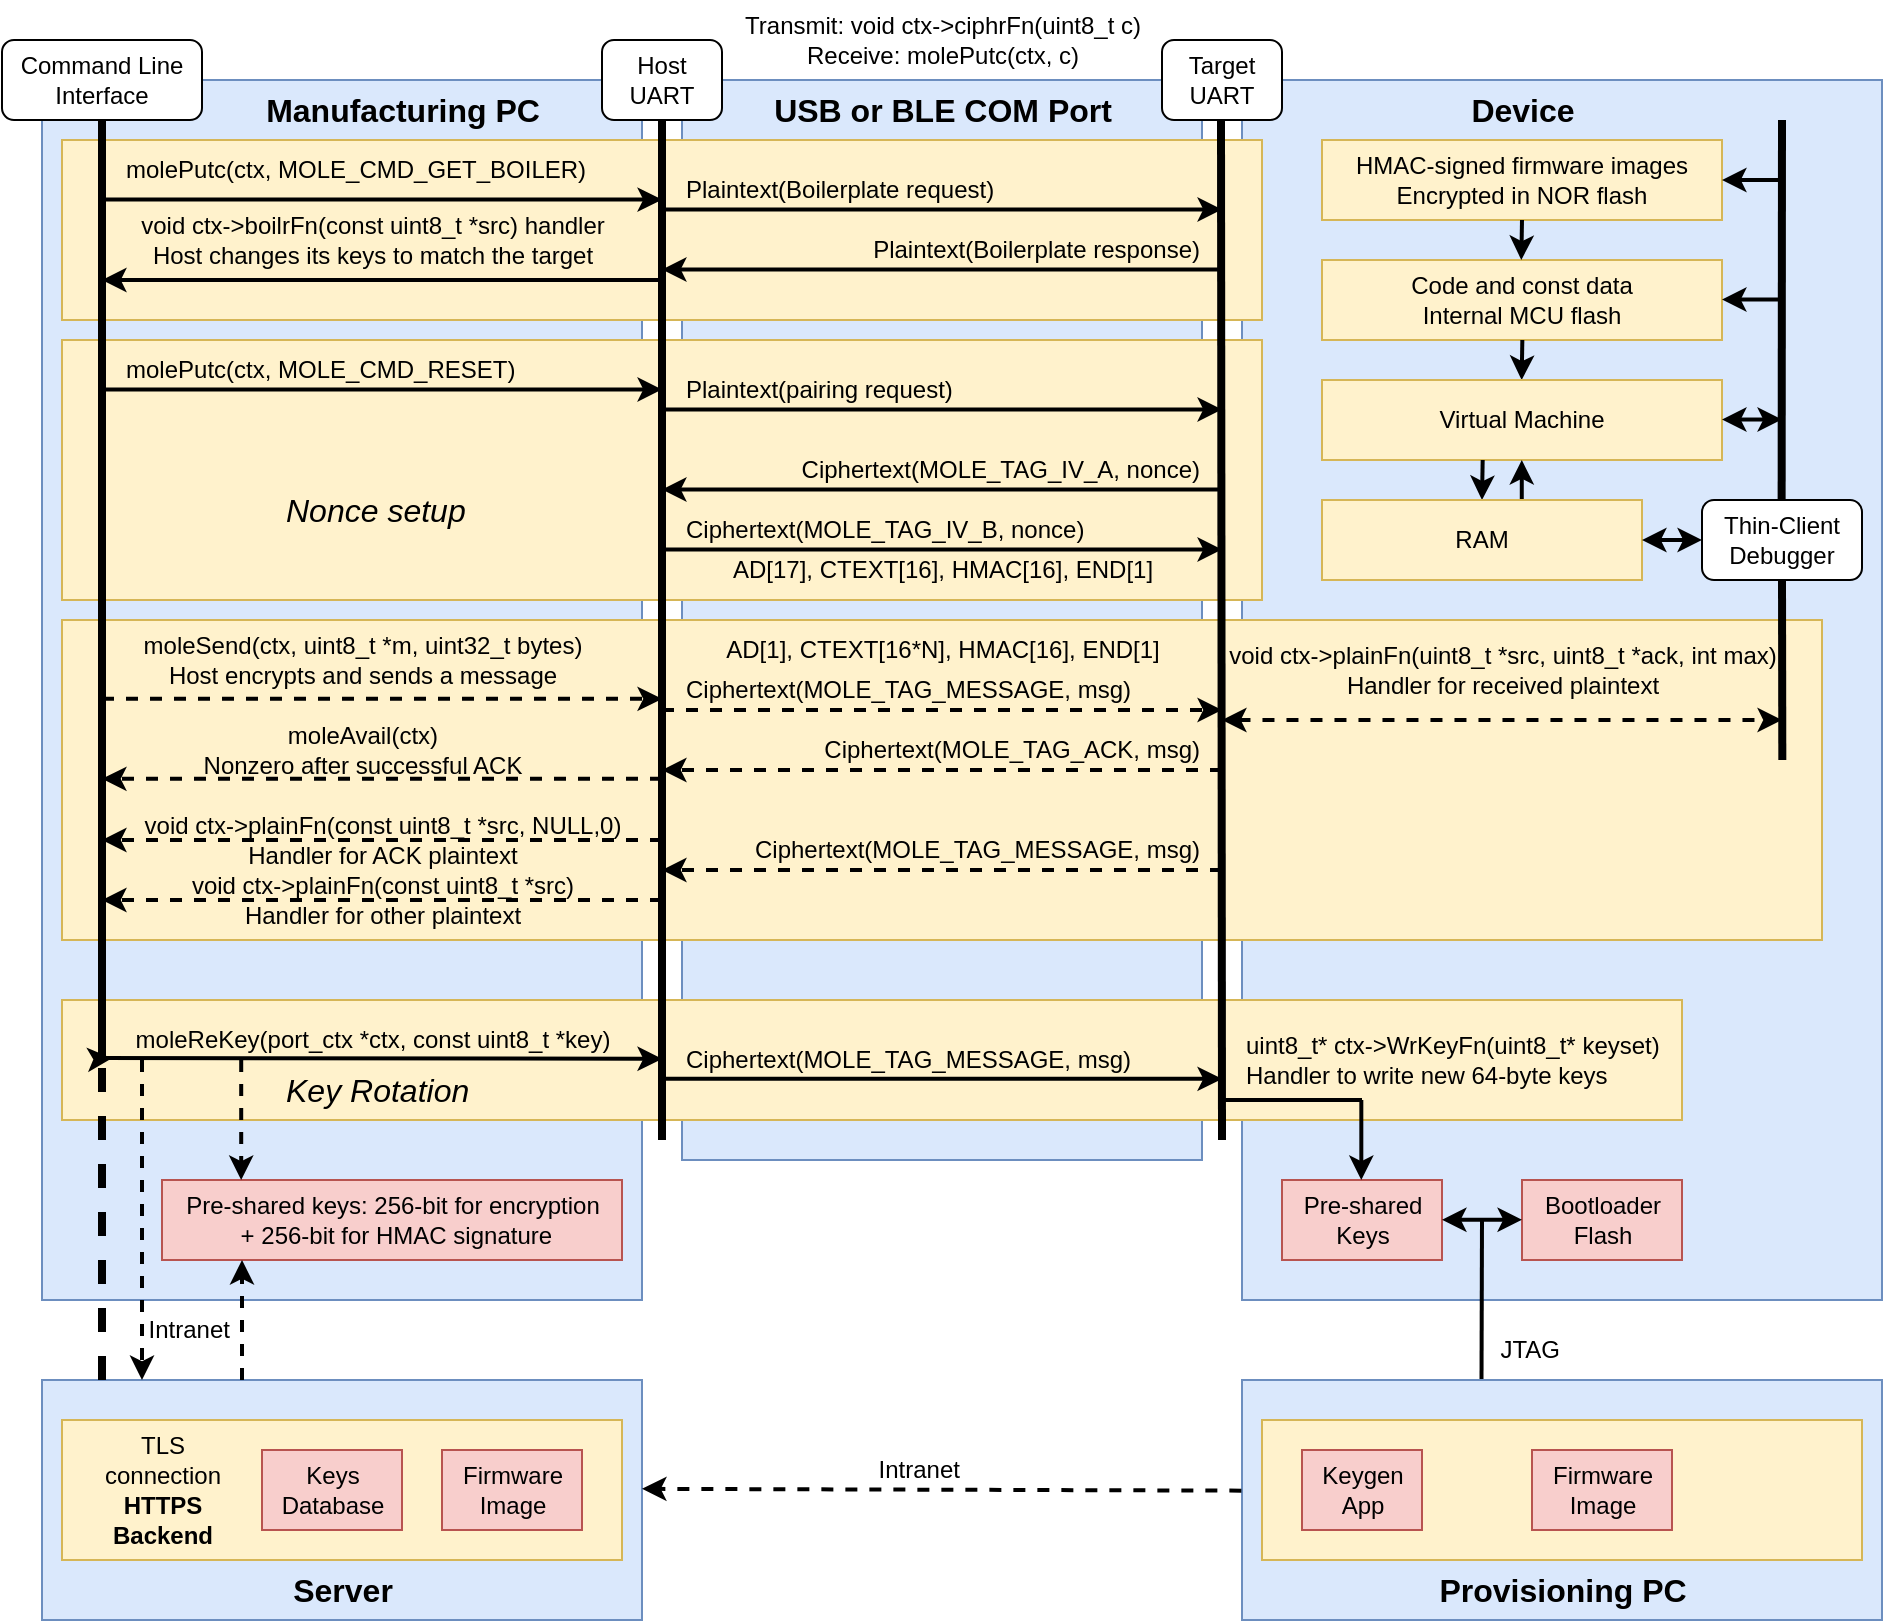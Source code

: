 <mxfile version="26.0.16">
  <diagram id="AHviMJLxq5r347sxfxqC" name="Page-1">
    <mxGraphModel dx="1108" dy="998" grid="1" gridSize="10" guides="1" tooltips="1" connect="1" arrows="1" fold="1" page="1" pageScale="1" pageWidth="1100" pageHeight="850" math="0" shadow="0">
      <root>
        <mxCell id="0" />
        <mxCell id="1" parent="0" />
        <mxCell id="90" value="" style="rounded=0;whiteSpace=wrap;html=1;fillColor=#dae8fc;strokeColor=#6c8ebf;" parent="1" vertex="1">
          <mxGeometry x="40" y="690" width="300" height="120" as="geometry" />
        </mxCell>
        <mxCell id="45" value="" style="rounded=0;whiteSpace=wrap;html=1;fillColor=#dae8fc;strokeColor=#6c8ebf;" parent="1" vertex="1">
          <mxGeometry x="360" y="40" width="260" height="540" as="geometry" />
        </mxCell>
        <mxCell id="44" value="" style="rounded=0;whiteSpace=wrap;html=1;fillColor=#dae8fc;strokeColor=#6c8ebf;" parent="1" vertex="1">
          <mxGeometry x="640" y="40" width="320" height="610" as="geometry" />
        </mxCell>
        <mxCell id="43" value="" style="rounded=0;whiteSpace=wrap;html=1;fillColor=#dae8fc;strokeColor=#6c8ebf;" parent="1" vertex="1">
          <mxGeometry x="40" y="40" width="300" height="610" as="geometry" />
        </mxCell>
        <mxCell id="37" value="" style="rounded=0;whiteSpace=wrap;html=1;fillColor=#fff2cc;strokeColor=#d6b656;" parent="1" vertex="1">
          <mxGeometry x="50" y="500" width="810" height="60" as="geometry" />
        </mxCell>
        <mxCell id="33" value="" style="rounded=0;whiteSpace=wrap;html=1;fillColor=#fff2cc;strokeColor=#d6b656;" parent="1" vertex="1">
          <mxGeometry x="50" y="70" width="600" height="90" as="geometry" />
        </mxCell>
        <mxCell id="32" value="" style="rounded=0;whiteSpace=wrap;html=1;fillColor=#fff2cc;strokeColor=#d6b656;" parent="1" vertex="1">
          <mxGeometry x="50" y="170" width="600" height="130" as="geometry" />
        </mxCell>
        <mxCell id="31" value="" style="rounded=0;whiteSpace=wrap;html=1;fillColor=#fff2cc;strokeColor=#d6b656;" parent="1" vertex="1">
          <mxGeometry x="50" y="310" width="880" height="160" as="geometry" />
        </mxCell>
        <mxCell id="2" value="Host&lt;div&gt;UART&lt;/div&gt;" style="rounded=1;whiteSpace=wrap;html=1;" parent="1" vertex="1">
          <mxGeometry x="320" y="20" width="60" height="40" as="geometry" />
        </mxCell>
        <mxCell id="3" value="Target&lt;div&gt;UART&lt;/div&gt;" style="rounded=1;whiteSpace=wrap;html=1;" parent="1" vertex="1">
          <mxGeometry x="600" y="20" width="60" height="40" as="geometry" />
        </mxCell>
        <mxCell id="4" value="" style="endArrow=none;html=1;entryX=0.5;entryY=1;entryDx=0;entryDy=0;strokeWidth=4;" parent="1" target="2" edge="1">
          <mxGeometry width="50" height="50" relative="1" as="geometry">
            <mxPoint x="350" y="570" as="sourcePoint" />
            <mxPoint x="400" y="330" as="targetPoint" />
          </mxGeometry>
        </mxCell>
        <mxCell id="6" value="" style="endArrow=none;html=1;entryX=0.5;entryY=1;entryDx=0;entryDy=0;strokeWidth=4;" parent="1" edge="1">
          <mxGeometry width="50" height="50" relative="1" as="geometry">
            <mxPoint x="630" y="570" as="sourcePoint" />
            <mxPoint x="629.5" y="60" as="targetPoint" />
          </mxGeometry>
        </mxCell>
        <object label="" id="7">
          <mxCell style="endArrow=classic;html=1;strokeWidth=2;endFill=1;" parent="1" edge="1">
            <mxGeometry width="50" height="50" relative="1" as="geometry">
              <mxPoint x="350" y="104.71" as="sourcePoint" />
              <mxPoint x="630" y="104.71" as="targetPoint" />
            </mxGeometry>
          </mxCell>
        </object>
        <mxCell id="8" value="molePutc(ctx, MOLE_CMD_GET_BOILER)" style="text;html=1;align=left;verticalAlign=middle;resizable=0;points=[];autosize=1;strokeColor=none;fillColor=none;" parent="1" vertex="1">
          <mxGeometry x="80" y="70" width="250" height="30" as="geometry" />
        </mxCell>
        <mxCell id="9" value="Plaintext(Boilerplate request)" style="text;html=1;align=left;verticalAlign=middle;resizable=0;points=[];autosize=1;strokeColor=none;fillColor=none;" parent="1" vertex="1">
          <mxGeometry x="360" y="80" width="180" height="30" as="geometry" />
        </mxCell>
        <object label="" id="10">
          <mxCell style="endArrow=classic;html=1;strokeWidth=2;endFill=1;" parent="1" edge="1">
            <mxGeometry width="50" height="50" relative="1" as="geometry">
              <mxPoint x="630" y="134.71" as="sourcePoint" />
              <mxPoint x="350" y="134.71" as="targetPoint" />
            </mxGeometry>
          </mxCell>
        </object>
        <mxCell id="11" value="Plaintext(Boilerplate response)" style="text;html=1;align=right;verticalAlign=middle;resizable=0;points=[];autosize=1;strokeColor=none;fillColor=none;" parent="1" vertex="1">
          <mxGeometry x="430" y="110" width="190" height="30" as="geometry" />
        </mxCell>
        <mxCell id="12" value="void ctx-&amp;gt;boilrFn(const uint8_t *src) handler&lt;div&gt;Host changes its keys to match the target&lt;/div&gt;" style="text;html=1;align=center;verticalAlign=middle;resizable=0;points=[];autosize=1;strokeColor=none;fillColor=none;" parent="1" vertex="1">
          <mxGeometry x="75" y="100" width="260" height="40" as="geometry" />
        </mxCell>
        <object label="" id="13">
          <mxCell style="endArrow=classic;html=1;strokeWidth=2;endFill=1;" parent="1" edge="1">
            <mxGeometry width="50" height="50" relative="1" as="geometry">
              <mxPoint x="350" y="204.71" as="sourcePoint" />
              <mxPoint x="630" y="204.71" as="targetPoint" />
            </mxGeometry>
          </mxCell>
        </object>
        <mxCell id="14" value="molePutc(ctx, MOLE_CMD_RESET)" style="text;html=1;align=left;verticalAlign=middle;resizable=0;points=[];autosize=1;strokeColor=none;fillColor=none;" parent="1" vertex="1">
          <mxGeometry x="80" y="170" width="220" height="30" as="geometry" />
        </mxCell>
        <mxCell id="15" value="Plaintext(pairing request)" style="text;html=1;align=left;verticalAlign=middle;resizable=0;points=[];autosize=1;strokeColor=none;fillColor=none;" parent="1" vertex="1">
          <mxGeometry x="360" y="180" width="160" height="30" as="geometry" />
        </mxCell>
        <object label="" id="16">
          <mxCell style="endArrow=classic;html=1;strokeWidth=2;endFill=1;" parent="1" edge="1">
            <mxGeometry width="50" height="50" relative="1" as="geometry">
              <mxPoint x="630" y="244.71" as="sourcePoint" />
              <mxPoint x="350" y="244.71" as="targetPoint" />
            </mxGeometry>
          </mxCell>
        </object>
        <mxCell id="17" value="Ciphertext(MOLE_TAG_IV_A, nonce)" style="text;html=1;align=right;verticalAlign=middle;resizable=0;points=[];autosize=1;strokeColor=none;fillColor=none;" parent="1" vertex="1">
          <mxGeometry x="400" y="220" width="220" height="30" as="geometry" />
        </mxCell>
        <object label="" id="18">
          <mxCell style="endArrow=classic;html=1;strokeWidth=2;endFill=1;" parent="1" edge="1">
            <mxGeometry width="50" height="50" relative="1" as="geometry">
              <mxPoint x="350" y="274.71" as="sourcePoint" />
              <mxPoint x="630" y="274.71" as="targetPoint" />
            </mxGeometry>
          </mxCell>
        </object>
        <mxCell id="19" value="Ciphertext(MOLE_TAG_IV_B, nonce)" style="text;html=1;align=left;verticalAlign=middle;resizable=0;points=[];autosize=1;strokeColor=none;fillColor=none;" parent="1" vertex="1">
          <mxGeometry x="360" y="250" width="220" height="30" as="geometry" />
        </mxCell>
        <object label="" id="20">
          <mxCell style="endArrow=classic;html=1;strokeWidth=2;endFill=1;dashed=1;" parent="1" edge="1">
            <mxGeometry width="50" height="50" relative="1" as="geometry">
              <mxPoint x="350" y="355" as="sourcePoint" />
              <mxPoint x="630" y="355" as="targetPoint" />
            </mxGeometry>
          </mxCell>
        </object>
        <mxCell id="21" value="moleSend(ctx, uint8_t *m, uint32_t bytes)&lt;div&gt;Host encrypts and sends a message&lt;/div&gt;" style="text;html=1;align=center;verticalAlign=middle;resizable=0;points=[];autosize=1;strokeColor=none;fillColor=none;" parent="1" vertex="1">
          <mxGeometry x="80" y="310" width="240" height="40" as="geometry" />
        </mxCell>
        <mxCell id="22" value="Ciphertext(MOLE_TAG_MESSAGE, msg)" style="text;html=1;align=left;verticalAlign=middle;resizable=0;points=[];autosize=1;strokeColor=none;fillColor=none;" parent="1" vertex="1">
          <mxGeometry x="360" y="330" width="250" height="30" as="geometry" />
        </mxCell>
        <mxCell id="23" value="Ciphertext(MOLE_TAG_ACK, msg)" style="text;html=1;align=right;verticalAlign=middle;resizable=0;points=[];autosize=1;strokeColor=none;fillColor=none;" parent="1" vertex="1">
          <mxGeometry x="410" y="360" width="210" height="30" as="geometry" />
        </mxCell>
        <object label="" id="24">
          <mxCell style="endArrow=classic;html=1;strokeWidth=2;endFill=1;dashed=1;" parent="1" edge="1">
            <mxGeometry width="50" height="50" relative="1" as="geometry">
              <mxPoint x="630" y="385" as="sourcePoint" />
              <mxPoint x="350" y="385" as="targetPoint" />
            </mxGeometry>
          </mxCell>
        </object>
        <mxCell id="25" value="void ctx-&amp;gt;plainFn(uint8_t *src, uint8_t *ack, int max)&lt;div&gt;Handler for received plaintext&lt;/div&gt;" style="text;html=1;align=center;verticalAlign=middle;resizable=0;points=[];autosize=1;strokeColor=none;fillColor=none;" parent="1" vertex="1">
          <mxGeometry x="620" y="315" width="300" height="40" as="geometry" />
        </mxCell>
        <mxCell id="26" value="moleAvail(ctx)&lt;div&gt;Nonzero after successful ACK&lt;/div&gt;" style="text;html=1;align=center;verticalAlign=middle;resizable=0;points=[];autosize=1;strokeColor=none;fillColor=none;" parent="1" vertex="1">
          <mxGeometry x="110" y="355" width="180" height="40" as="geometry" />
        </mxCell>
        <object label="" id="28">
          <mxCell style="endArrow=classic;html=1;strokeWidth=2;endFill=1;" parent="1" edge="1">
            <mxGeometry width="50" height="50" relative="1" as="geometry">
              <mxPoint x="350" y="539.43" as="sourcePoint" />
              <mxPoint x="630" y="539.43" as="targetPoint" />
              <Array as="points">
                <mxPoint x="490" y="539.43" />
              </Array>
            </mxGeometry>
          </mxCell>
        </object>
        <mxCell id="29" value="Transmit:&amp;nbsp;void ctx-&amp;gt;ciphrFn(uint8_t c)&lt;div&gt;Receive: mole&lt;span style=&quot;color: rgb(0, 0, 0); text-align: left; background-color: transparent;&quot;&gt;Putc(ctx, c)&lt;/span&gt;&lt;span style=&quot;background-color: transparent; font-family: monospace; font-size: 0px; text-align: start;&quot;&gt;%3CmxGraphModel%3E%3Croot%3E%3CmxCell%20id%3D%220%22%2F%3E%3CmxCell%20id%3D%221%22%20parent%3D%220%22%2F%3E%3CmxCell%20id%3D%222%22%20value%3D%22hermesPutc(ctx%2C%20HERMES_CMD_GET_BOILER)%22%20style%3D%22text%3Bhtml%3D1%3Balign%3Dleft%3BverticalAlign%3Dmiddle%3Bresizable%3D0%3Bpoints%3D%5B%5D%3Bautosize%3D1%3BstrokeColor%3Dnone%3BfillColor%3Dnone%3B%22%20vertex%3D%221%22%20parent%3D%221%22%3E%3CmxGeometry%20x%3D%2210%22%20y%3D%2270%22%20width%3D%22280%22%20height%3D%2230%22%20as%3D%22geometry%22%2F%3E%3C%2FmxCell%3E%3C%2Froot%3E%3C%2FmxGraphModel%3E&lt;/span&gt;&lt;span style=&quot;background-color: transparent; font-family: monospace; font-size: 0px; text-align: start;&quot;&gt;%3CmxGraphModel%3E%3Croot%3E%3CmxCell%20id%3D%220%22%2F%3E%3CmxCell%20id%3D%221%22%20parent%3D%220%22%2F%3E%3CmxCell%20id%3D%222%22%20value%3D%22hermesPutc(ctx%2C%20HERMES_CMD_GET_BOILER)%22%20style%3D%22text%3Bhtml%3D1%3Balign%3Dleft%3BverticalAlign%3Dmiddle%3Bresizable%3D0%3Bpoints%3D%5B%5D%3Bautosize%3D1%3BstrokeColor%3Dnone%3BfillColor%3Dnone%3B%22%20vertex%3D%221%22%20parent%3D%221%22%3E%3CmxGeometry%20x%3D%2210%22%20y%3D%2270%22%20width%3D%22280%22%20height%3D%2230%22%20as%3D%22geometry%22%2F%3E%3C%2FmxCell%3E%3C%2Froot%3E%3C%2FmxGraphModel%3E&lt;/span&gt;&lt;span style=&quot;background-color: transparent; font-family: monospace; font-size: 0px; text-align: start;&quot;&gt;%3CmxGraphModel%3E%3Croot%3E%3CmxCell%20id%3D%220%22%2F%3E%3CmxCell%20id%3D%221%22%20parent%3D%220%22%2F%3E%3CmxCell%20id%3D%222%22%20value%3D%22hermesPutc(ctx%2C%20HERMES_CMD_GET_BOILER)%22%20style%3D%22text%3Bhtml%3D1%3Balign%3Dleft%3BverticalAlign%3Dmiddle%3Bresizable%3D0%3Bpoints%3D%5B%5D%3Bautosize%3D1%3BstrokeColor%3Dnone%3BfillColor%3Dnone%3B%22%20vertex%3D%221%22%20parent%3D%221%22%3E%3CmxGeometry%20x%3D%2210%22%20y%3D%2270%22%20width%3D%22280%22%20height%3D%2230%22%20as%3D%22geometry%22%2F%3E%3C%2FmxCell%3E%3C%2Froot%3E%3C%2FmxGraphModel%3E&lt;/span&gt;&lt;span style=&quot;background-color: transparent; font-family: monospace; font-size: 0px; text-align: start;&quot;&gt;%3CmxGraphModel%3E%3Croot%3E%3CmxCell%20id%3D%220%22%2F%3E%3CmxCell%20id%3D%221%22%20parent%3D%220%22%2F%3E%3CmxCell%20id%3D%222%22%20value%3D%22hermesPutc(ctx%2C%20HERMES_CMD_GET_BOILER)%22%20style%3D%22text%3Bhtml%3D1%3Balign%3Dleft%3BverticalAlign%3Dmiddle%3Bresizable%3D0%3Bpoints%3D%5B%5D%3Bautosize%3D1%3BstrokeColor%3Dnone%3BfillColor%3Dnone%3B%22%20vertex%3D%221%22%20parent%3D%221%22%3E%3CmxGeometry%20x%3D%2210%22%20y%3D%2270%22%20width%3D%22280%22%20height%3D%2230%22%20as%3D%22geometry%22%2F%3E%3C%2FmxCell%3E%3C%2Froot%3E%3C%2FmxGraphModel%3E&lt;/span&gt;&lt;span style=&quot;background-color: transparent; font-family: monospace; font-size: 0px; text-align: start;&quot;&gt;%3CmxGraphModel%3E%3Croot%3E%3CmxCell%20id%3D%220%22%2F%3E%3CmxCell%20id%3D%221%22%20parent%3D%220%22%2F%3E%3CmxCell%20id%3D%222%22%20value%3D%22hermesPutc(ctx%2C%20HERMES_CMD_GET_BOILER)%22%20style%3D%22text%3Bhtml%3D1%3Balign%3Dleft%3BverticalAlign%3Dmiddle%3Bresizable%3D0%3Bpoints%3D%5B%5D%3Bautosize%3D1%3BstrokeColor%3Dnone%3BfillColor%3Dnone%3B%22%20vertex%3D%221%22%20parent%3D%221%22%3E%3CmxGeometry%20x%3D%2210%22%20y%3D%2270%22%20width%3D%22280%22%20height%3D%2230%22%20as%3D%22geometry%22%2F%3E%3C%2FmxCell%3E%3C%2Froot%3E%3C%2FmxGraphModel%3E&lt;/span&gt;&lt;span style=&quot;background-color: transparent; font-family: monospace; font-size: 0px; text-align: start;&quot;&gt;%3CmxGraphModel%3E%3Croot%3E%3CmxCell%20id%3D%220%22%2F%3E%3CmxCell%20id%3D%221%22%20parent%3D%220%22%2F%3E%3CmxCell%20id%3D%222%22%20value%3D%22hermesPutc(ctx%2C%20HERMES_CMD_GET_BOILER)%22%20style%3D%22text%3Bhtml%3D1%3Balign%3Dleft%3BverticalAlign%3Dmiddle%3Bresizable%3D0%3Bpoints%3D%5B%5D%3Bautosize%3D1%3BstrokeColor%3Dnone%3BfillColor%3Dnone%3B%22%20vertex%3D%221%22%20parent%3D%221%22%3E%3CmxGeometry%20x%3D%2210%22%20y%3D%2270%22%20width%3D%22280%22%20height%3D%2230%22%20as%3D%22geometry%22%2F%3E%3C%2FmxCell%3E%3C%2Froot%3E%3C%2FmxGraphModel%3E&lt;/span&gt;&lt;/div&gt;" style="text;html=1;align=center;verticalAlign=middle;resizable=0;points=[];autosize=1;strokeColor=none;fillColor=none;" parent="1" vertex="1">
          <mxGeometry x="380" width="220" height="40" as="geometry" />
        </mxCell>
        <mxCell id="30" value="Ciphertext(MOLE_TAG_MESSAGE, msg)" style="text;html=1;align=left;verticalAlign=middle;resizable=0;points=[];autosize=1;strokeColor=none;fillColor=none;" parent="1" vertex="1">
          <mxGeometry x="360" y="515" width="250" height="30" as="geometry" />
        </mxCell>
        <mxCell id="38" value="&lt;font style=&quot;font-size: 16px;&quot;&gt;&lt;i&gt;Key Rotation&lt;/i&gt;&lt;/font&gt;" style="text;html=1;align=left;verticalAlign=middle;resizable=0;points=[];autosize=1;strokeColor=none;fillColor=none;" parent="1" vertex="1">
          <mxGeometry x="160" y="530" width="120" height="30" as="geometry" />
        </mxCell>
        <mxCell id="39" value="uint8_t* ctx-&amp;gt;WrKeyFn(uint8_t* keyset)&lt;div&gt;Handler to write new 64-byte keys&lt;/div&gt;" style="text;html=1;align=left;verticalAlign=middle;resizable=0;points=[];autosize=1;strokeColor=none;fillColor=none;" parent="1" vertex="1">
          <mxGeometry x="640" y="510" width="230" height="40" as="geometry" />
        </mxCell>
        <mxCell id="40" value="AD[1], CTEXT[16*N], HMAC[16], END[1]" style="text;html=1;align=center;verticalAlign=middle;resizable=0;points=[];autosize=1;strokeColor=none;fillColor=none;" parent="1" vertex="1">
          <mxGeometry x="370" y="310" width="240" height="30" as="geometry" />
        </mxCell>
        <mxCell id="41" value="AD[17], CTEXT[16], HMAC[16], END[1]" style="text;html=1;align=center;verticalAlign=middle;resizable=0;points=[];autosize=1;strokeColor=none;fillColor=none;" parent="1" vertex="1">
          <mxGeometry x="375" y="270" width="230" height="30" as="geometry" />
        </mxCell>
        <mxCell id="42" value="Pre-shared keys: 256-bit for encryption&lt;div&gt;&amp;nbsp;+ 256-bit for HMAC signature&lt;/div&gt;" style="text;html=1;align=center;verticalAlign=middle;resizable=0;points=[];autosize=1;strokeColor=#b85450;fillColor=#f8cecc;" parent="1" vertex="1">
          <mxGeometry x="100" y="590" width="230" height="40" as="geometry" />
        </mxCell>
        <mxCell id="46" value="&lt;font style=&quot;font-size: 16px;&quot;&gt;&lt;b&gt;Device&lt;/b&gt;&lt;/font&gt;" style="text;html=1;align=center;verticalAlign=middle;resizable=0;points=[];autosize=1;strokeColor=none;fillColor=none;" parent="1" vertex="1">
          <mxGeometry x="740" y="40" width="80" height="30" as="geometry" />
        </mxCell>
        <mxCell id="47" value="&lt;font style=&quot;font-size: 16px;&quot;&gt;&lt;b&gt;Manufacturing PC&lt;/b&gt;&lt;/font&gt;" style="text;html=1;align=center;verticalAlign=middle;resizable=0;points=[];autosize=1;strokeColor=none;fillColor=none;" parent="1" vertex="1">
          <mxGeometry x="140" y="40" width="160" height="30" as="geometry" />
        </mxCell>
        <mxCell id="48" value="&lt;font style=&quot;font-size: 16px;&quot;&gt;&lt;b&gt;USB or BLE COM Port&lt;/b&gt;&lt;/font&gt;" style="text;html=1;align=center;verticalAlign=middle;resizable=0;points=[];autosize=1;strokeColor=none;fillColor=none;" parent="1" vertex="1">
          <mxGeometry x="395" y="40" width="190" height="30" as="geometry" />
        </mxCell>
        <mxCell id="49" value="&lt;div&gt;&lt;font color=&quot;#000000&quot;&gt;Command Line Interface&lt;/font&gt;&lt;/div&gt;" style="rounded=1;whiteSpace=wrap;html=1;" parent="1" vertex="1">
          <mxGeometry x="20" y="20" width="100" height="40" as="geometry" />
        </mxCell>
        <mxCell id="53" value="" style="endArrow=classic;html=1;strokeWidth=2;endFill=1;" parent="1" target="27" edge="1">
          <mxGeometry width="50" height="50" relative="1" as="geometry">
            <mxPoint x="70" y="529.43" as="sourcePoint" />
            <mxPoint x="350" y="529.43" as="targetPoint" />
          </mxGeometry>
        </mxCell>
        <mxCell id="27" value="moleReKey(port_ctx *ctx, const uint8_t *key)" style="text;html=1;align=center;verticalAlign=middle;resizable=0;points=[];autosize=1;strokeColor=none;fillColor=none;" parent="1" vertex="1">
          <mxGeometry x="75" y="505" width="260" height="30" as="geometry" />
        </mxCell>
        <object label="" id="51">
          <mxCell style="endArrow=classic;html=1;strokeWidth=2;endFill=1;" parent="1" edge="1">
            <mxGeometry width="50" height="50" relative="1" as="geometry">
              <mxPoint x="70" y="529" as="sourcePoint" />
              <mxPoint x="350" y="529.43" as="targetPoint" />
            </mxGeometry>
          </mxCell>
        </object>
        <object label="" id="54">
          <mxCell style="endArrow=classic;html=1;strokeWidth=2;endFill=1;" parent="1" edge="1">
            <mxGeometry width="50" height="50" relative="1" as="geometry">
              <mxPoint x="70" y="99.81" as="sourcePoint" />
              <mxPoint x="350" y="99.81" as="targetPoint" />
            </mxGeometry>
          </mxCell>
        </object>
        <object label="" id="55">
          <mxCell style="endArrow=classic;html=1;strokeWidth=2;endFill=1;" parent="1" edge="1">
            <mxGeometry width="50" height="50" relative="1" as="geometry">
              <mxPoint x="350" y="140" as="sourcePoint" />
              <mxPoint x="70" y="140" as="targetPoint" />
            </mxGeometry>
          </mxCell>
        </object>
        <object label="" id="56">
          <mxCell style="endArrow=classic;html=1;strokeWidth=2;endFill=1;" parent="1" edge="1">
            <mxGeometry width="50" height="50" relative="1" as="geometry">
              <mxPoint x="70" y="194.71" as="sourcePoint" />
              <mxPoint x="350" y="194.71" as="targetPoint" />
            </mxGeometry>
          </mxCell>
        </object>
        <object label="" id="57">
          <mxCell style="endArrow=classic;html=1;strokeWidth=2;endFill=1;dashed=1;" parent="1" edge="1">
            <mxGeometry width="50" height="50" relative="1" as="geometry">
              <mxPoint x="70" y="349.43" as="sourcePoint" />
              <mxPoint x="350" y="349.43" as="targetPoint" />
            </mxGeometry>
          </mxCell>
        </object>
        <object label="" id="58">
          <mxCell style="endArrow=classic;html=1;strokeWidth=2;endFill=1;dashed=1;" parent="1" edge="1">
            <mxGeometry width="50" height="50" relative="1" as="geometry">
              <mxPoint x="350" y="389.43" as="sourcePoint" />
              <mxPoint x="70" y="389.43" as="targetPoint" />
            </mxGeometry>
          </mxCell>
        </object>
        <object label="" id="60">
          <mxCell style="endArrow=classic;html=1;strokeWidth=2;endFill=1;dashed=1;" parent="1" edge="1">
            <mxGeometry width="50" height="50" relative="1" as="geometry">
              <mxPoint x="350" y="420" as="sourcePoint" />
              <mxPoint x="70" y="420" as="targetPoint" />
            </mxGeometry>
          </mxCell>
        </object>
        <mxCell id="61" value="void ctx-&amp;gt;plainFn(const uint8_t *src, NULL,0)&lt;div&gt;Handler for ACK plaintext&lt;/div&gt;" style="text;html=1;align=center;verticalAlign=middle;resizable=0;points=[];autosize=1;strokeColor=none;fillColor=none;" parent="1" vertex="1">
          <mxGeometry x="80" y="400" width="260" height="40" as="geometry" />
        </mxCell>
        <object label="" id="62">
          <mxCell style="endArrow=classic;html=1;strokeWidth=2;endFill=1;dashed=1;" parent="1" edge="1">
            <mxGeometry width="50" height="50" relative="1" as="geometry">
              <mxPoint x="630" y="435" as="sourcePoint" />
              <mxPoint x="350" y="435" as="targetPoint" />
            </mxGeometry>
          </mxCell>
        </object>
        <mxCell id="63" value="Ciphertext(MOLE_TAG_MESSAGE, msg)" style="text;html=1;align=right;verticalAlign=middle;resizable=0;points=[];autosize=1;strokeColor=none;fillColor=none;" parent="1" vertex="1">
          <mxGeometry x="370" y="410" width="250" height="30" as="geometry" />
        </mxCell>
        <mxCell id="66" value="void ctx-&amp;gt;plainFn(const uint8_t *src)&lt;div&gt;Handler for other plaintext&lt;/div&gt;" style="text;html=1;align=center;verticalAlign=middle;resizable=0;points=[];autosize=1;strokeColor=none;fillColor=none;" parent="1" vertex="1">
          <mxGeometry x="105" y="430" width="210" height="40" as="geometry" />
        </mxCell>
        <object label="" id="68">
          <mxCell style="endArrow=classic;html=1;strokeWidth=2;endFill=1;dashed=1;" parent="1" edge="1">
            <mxGeometry width="50" height="50" relative="1" as="geometry">
              <mxPoint x="350" y="450" as="sourcePoint" />
              <mxPoint x="70" y="450" as="targetPoint" />
            </mxGeometry>
          </mxCell>
        </object>
        <mxCell id="71" value="Pre-shared&lt;div&gt;Keys&lt;/div&gt;" style="text;html=1;align=center;verticalAlign=middle;resizable=0;points=[];autosize=1;strokeColor=#b85450;fillColor=#f8cecc;" parent="1" vertex="1">
          <mxGeometry x="660" y="590" width="80" height="40" as="geometry" />
        </mxCell>
        <object label="" id="73">
          <mxCell style="endArrow=classic;html=1;strokeWidth=2;endFill=1;" parent="1" edge="1">
            <mxGeometry width="50" height="50" relative="1" as="geometry">
              <mxPoint x="699.66" y="550" as="sourcePoint" />
              <mxPoint x="699.66" y="590" as="targetPoint" />
            </mxGeometry>
          </mxCell>
        </object>
        <object label="" id="75">
          <mxCell style="endArrow=none;html=1;strokeWidth=2;endFill=0;" parent="1" edge="1">
            <mxGeometry width="50" height="50" relative="1" as="geometry">
              <mxPoint x="630" y="550" as="sourcePoint" />
              <mxPoint x="700" y="550" as="targetPoint" />
            </mxGeometry>
          </mxCell>
        </object>
        <object label="" id="76">
          <mxCell style="endArrow=classic;html=1;strokeWidth=2;endFill=1;dashed=1;startArrow=classic;startFill=1;" parent="1" edge="1">
            <mxGeometry width="50" height="50" relative="1" as="geometry">
              <mxPoint x="630" y="360" as="sourcePoint" />
              <mxPoint x="910" y="360" as="targetPoint" />
            </mxGeometry>
          </mxCell>
        </object>
        <mxCell id="77" value="" style="endArrow=none;html=1;strokeWidth=4;entryX=0.5;entryY=1;entryDx=0;entryDy=0;" parent="1" target="78" edge="1">
          <mxGeometry width="50" height="50" relative="1" as="geometry">
            <mxPoint x="910.16" y="380" as="sourcePoint" />
            <mxPoint x="909.66" y="70" as="targetPoint" />
          </mxGeometry>
        </mxCell>
        <mxCell id="78" value="&lt;div&gt;&lt;font color=&quot;#000000&quot;&gt;Thin-Client&lt;/font&gt;&lt;/div&gt;&lt;div&gt;&lt;font color=&quot;#000000&quot;&gt;Debugger&lt;/font&gt;&lt;/div&gt;" style="rounded=1;whiteSpace=wrap;html=1;" parent="1" vertex="1">
          <mxGeometry x="870" y="250" width="80" height="40" as="geometry" />
        </mxCell>
        <mxCell id="79" value="" style="endArrow=none;html=1;strokeWidth=4;" parent="1" edge="1">
          <mxGeometry width="50" height="50" relative="1" as="geometry">
            <mxPoint x="909.82" y="250" as="sourcePoint" />
            <mxPoint x="910" y="60" as="targetPoint" />
          </mxGeometry>
        </mxCell>
        <mxCell id="80" value="HMAC-signed&amp;nbsp;&lt;span style=&quot;background-color: transparent;&quot;&gt;firmware images&lt;/span&gt;&lt;div&gt;&lt;span style=&quot;background-color: transparent;&quot;&gt;Encrypted in NOR flash&lt;/span&gt;&lt;/div&gt;" style="rounded=0;whiteSpace=wrap;html=1;fillColor=#fff2cc;strokeColor=#d6b656;" parent="1" vertex="1">
          <mxGeometry x="680" y="70" width="200" height="40" as="geometry" />
        </mxCell>
        <mxCell id="81" value="" style="rounded=0;whiteSpace=wrap;html=1;fillColor=#fff2cc;strokeColor=#d6b656;" parent="1" vertex="1">
          <mxGeometry x="50" y="710" width="280" height="70" as="geometry" />
        </mxCell>
        <object label="" id="82">
          <mxCell style="endArrow=classic;html=1;strokeWidth=2;endFill=1;dashed=1;" parent="1" edge="1">
            <mxGeometry width="50" height="50" relative="1" as="geometry">
              <mxPoint x="140" y="690" as="sourcePoint" />
              <mxPoint x="140" y="630" as="targetPoint" />
            </mxGeometry>
          </mxCell>
        </object>
        <object label="" id="85">
          <mxCell style="endArrow=classic;html=1;strokeWidth=2;endFill=1;dashed=1;" parent="1" edge="1">
            <mxGeometry width="50" height="50" relative="1" as="geometry">
              <mxPoint x="90" y="530" as="sourcePoint" />
              <mxPoint x="90" y="690" as="targetPoint" />
            </mxGeometry>
          </mxCell>
        </object>
        <object label="" id="86">
          <mxCell style="endArrow=classic;html=1;strokeWidth=2;endFill=1;dashed=1;" parent="1" edge="1">
            <mxGeometry width="50" height="50" relative="1" as="geometry">
              <mxPoint x="139.6" y="530" as="sourcePoint" />
              <mxPoint x="139.6" y="590" as="targetPoint" />
            </mxGeometry>
          </mxCell>
        </object>
        <mxCell id="87" value="TLS&lt;div&gt;connection&lt;/div&gt;" style="text;html=1;align=center;verticalAlign=middle;resizable=0;points=[];autosize=1;strokeColor=none;fillColor=none;" parent="1" vertex="1">
          <mxGeometry x="60" y="710" width="80" height="40" as="geometry" />
        </mxCell>
        <mxCell id="88" value="&lt;div&gt;&lt;font color=&quot;#000000&quot;&gt;&lt;b&gt;HTTPS&lt;/b&gt;&lt;/font&gt;&lt;/div&gt;&lt;div&gt;&lt;b&gt;Backend&lt;/b&gt;&lt;/div&gt;" style="text;html=1;align=center;verticalAlign=middle;resizable=0;points=[];autosize=1;strokeColor=none;fillColor=none;" parent="1" vertex="1">
          <mxGeometry x="65" y="740" width="70" height="40" as="geometry" />
        </mxCell>
        <mxCell id="89" value="Keys&lt;div&gt;Database&lt;/div&gt;" style="text;html=1;align=center;verticalAlign=middle;resizable=0;points=[];autosize=1;strokeColor=#b85450;fillColor=#f8cecc;" parent="1" vertex="1">
          <mxGeometry x="150" y="725" width="70" height="40" as="geometry" />
        </mxCell>
        <mxCell id="91" value="&lt;font style=&quot;font-size: 16px;&quot;&gt;&lt;b&gt;Server&lt;/b&gt;&lt;/font&gt;" style="text;html=1;align=center;verticalAlign=middle;resizable=0;points=[];autosize=1;strokeColor=none;fillColor=none;" parent="1" vertex="1">
          <mxGeometry x="155" y="780" width="70" height="30" as="geometry" />
        </mxCell>
        <mxCell id="92" value="Intranet" style="text;html=1;align=right;verticalAlign=middle;resizable=0;points=[];autosize=1;strokeColor=none;fillColor=none;" parent="1" vertex="1">
          <mxGeometry x="75" y="650" width="60" height="30" as="geometry" />
        </mxCell>
        <object label="" id="93">
          <mxCell style="endArrow=classic;html=1;strokeWidth=2;endFill=1;entryX=1;entryY=0.5;entryDx=0;entryDy=0;" parent="1" target="80" edge="1">
            <mxGeometry width="50" height="50" relative="1" as="geometry">
              <mxPoint x="910" y="90" as="sourcePoint" />
              <mxPoint x="630" y="114.66" as="targetPoint" />
            </mxGeometry>
          </mxCell>
        </object>
        <mxCell id="94" value="Firmware&lt;div&gt;Image&lt;/div&gt;" style="text;html=1;align=center;verticalAlign=middle;resizable=0;points=[];autosize=1;strokeColor=#b85450;fillColor=#f8cecc;" parent="1" vertex="1">
          <mxGeometry x="240" y="725" width="70" height="40" as="geometry" />
        </mxCell>
        <mxCell id="95" value="Code and const data&lt;br&gt;&lt;div&gt;&lt;span style=&quot;background-color: transparent;&quot;&gt;Internal MCU flash&lt;/span&gt;&lt;/div&gt;" style="rounded=0;whiteSpace=wrap;html=1;fillColor=#fff2cc;strokeColor=#d6b656;" parent="1" vertex="1">
          <mxGeometry x="680" y="130" width="200" height="40" as="geometry" />
        </mxCell>
        <object label="" id="96">
          <mxCell style="endArrow=classic;html=1;strokeWidth=2;endFill=1;entryX=1;entryY=0.5;entryDx=0;entryDy=0;" parent="1" edge="1">
            <mxGeometry width="50" height="50" relative="1" as="geometry">
              <mxPoint x="780" y="110" as="sourcePoint" />
              <mxPoint x="779.66" y="130" as="targetPoint" />
            </mxGeometry>
          </mxCell>
        </object>
        <object label="" id="98">
          <mxCell style="endArrow=classic;html=1;strokeWidth=2;endFill=1;entryX=1;entryY=0.5;entryDx=0;entryDy=0;" parent="1" edge="1">
            <mxGeometry width="50" height="50" relative="1" as="geometry">
              <mxPoint x="780.17" y="170" as="sourcePoint" />
              <mxPoint x="779.83" y="190" as="targetPoint" />
            </mxGeometry>
          </mxCell>
        </object>
        <mxCell id="99" value="Virtual Machine" style="rounded=0;whiteSpace=wrap;html=1;fillColor=#fff2cc;strokeColor=#d6b656;" parent="1" vertex="1">
          <mxGeometry x="680" y="190" width="200" height="40" as="geometry" />
        </mxCell>
        <object label="" id="100">
          <mxCell style="endArrow=classic;html=1;strokeWidth=2;endFill=1;" parent="1" edge="1">
            <mxGeometry width="50" height="50" relative="1" as="geometry">
              <mxPoint x="779.89" y="250" as="sourcePoint" />
              <mxPoint x="779.89" y="230" as="targetPoint" />
            </mxGeometry>
          </mxCell>
        </object>
        <object label="" id="101">
          <mxCell style="endArrow=classic;html=1;strokeWidth=2;endFill=1;entryX=1;entryY=0.5;entryDx=0;entryDy=0;" parent="1" edge="1">
            <mxGeometry width="50" height="50" relative="1" as="geometry">
              <mxPoint x="760.34" y="230" as="sourcePoint" />
              <mxPoint x="760.0" y="250" as="targetPoint" />
            </mxGeometry>
          </mxCell>
        </object>
        <mxCell id="102" value="RAM" style="rounded=0;whiteSpace=wrap;html=1;fillColor=#fff2cc;strokeColor=#d6b656;" parent="1" vertex="1">
          <mxGeometry x="680" y="250" width="160" height="40" as="geometry" />
        </mxCell>
        <object label="" id="103">
          <mxCell style="endArrow=classic;html=1;strokeWidth=2;endFill=1;entryX=1;entryY=0.5;entryDx=0;entryDy=0;startArrow=classic;startFill=1;" parent="1" edge="1">
            <mxGeometry width="50" height="50" relative="1" as="geometry">
              <mxPoint x="870" y="270" as="sourcePoint" />
              <mxPoint x="840" y="270" as="targetPoint" />
            </mxGeometry>
          </mxCell>
        </object>
        <object label="" id="104">
          <mxCell style="endArrow=classic;html=1;strokeWidth=2;endFill=1;entryX=1;entryY=0.5;entryDx=0;entryDy=0;startArrow=classic;startFill=1;" parent="1" edge="1">
            <mxGeometry width="50" height="50" relative="1" as="geometry">
              <mxPoint x="910" y="209.76" as="sourcePoint" />
              <mxPoint x="880" y="209.76" as="targetPoint" />
            </mxGeometry>
          </mxCell>
        </object>
        <object label="" id="105">
          <mxCell style="endArrow=classic;html=1;strokeWidth=2;endFill=1;entryX=1;entryY=0.5;entryDx=0;entryDy=0;" parent="1" edge="1">
            <mxGeometry width="50" height="50" relative="1" as="geometry">
              <mxPoint x="910" y="149.76" as="sourcePoint" />
              <mxPoint x="880" y="149.76" as="targetPoint" />
            </mxGeometry>
          </mxCell>
        </object>
        <mxCell id="108" value="Bootloader&lt;div&gt;Flash&lt;/div&gt;" style="text;html=1;align=center;verticalAlign=middle;resizable=0;points=[];autosize=1;strokeColor=#b85450;fillColor=#f8cecc;" parent="1" vertex="1">
          <mxGeometry x="780" y="590" width="80" height="40" as="geometry" />
        </mxCell>
        <object label="" id="109">
          <mxCell style="endArrow=classic;html=1;strokeWidth=2;endFill=1;startArrow=classic;startFill=1;" parent="1" edge="1">
            <mxGeometry width="50" height="50" relative="1" as="geometry">
              <mxPoint x="780" y="609.86" as="sourcePoint" />
              <mxPoint x="740" y="609.86" as="targetPoint" />
            </mxGeometry>
          </mxCell>
        </object>
        <object label="" id="113">
          <mxCell style="endArrow=none;html=1;strokeWidth=2;endFill=0;exitX=0.195;exitY=1.002;exitDx=0;exitDy=0;exitPerimeter=0;" parent="1" source="121" edge="1">
            <mxGeometry width="50" height="50" relative="1" as="geometry">
              <mxPoint x="759.83" y="680" as="sourcePoint" />
              <mxPoint x="760" y="610" as="targetPoint" />
            </mxGeometry>
          </mxCell>
        </object>
        <mxCell id="114" value="" style="rounded=0;whiteSpace=wrap;html=1;fillColor=#dae8fc;strokeColor=#6c8ebf;" parent="1" vertex="1">
          <mxGeometry x="640" y="690" width="320" height="120" as="geometry" />
        </mxCell>
        <mxCell id="115" value="" style="rounded=0;whiteSpace=wrap;html=1;fillColor=#fff2cc;strokeColor=#d6b656;" parent="1" vertex="1">
          <mxGeometry x="650" y="710" width="300" height="70" as="geometry" />
        </mxCell>
        <mxCell id="119" value="&lt;font style=&quot;font-size: 16px;&quot;&gt;&lt;b&gt;Provisioning PC&lt;/b&gt;&lt;/font&gt;" style="text;html=1;align=center;verticalAlign=middle;resizable=0;points=[];autosize=1;strokeColor=none;fillColor=none;" parent="1" vertex="1">
          <mxGeometry x="725" y="780" width="150" height="30" as="geometry" />
        </mxCell>
        <mxCell id="120" value="Keygen&lt;div&gt;App&lt;/div&gt;" style="text;html=1;align=center;verticalAlign=middle;resizable=0;points=[];autosize=1;strokeColor=#b85450;fillColor=#f8cecc;" parent="1" vertex="1">
          <mxGeometry x="670" y="725" width="60" height="40" as="geometry" />
        </mxCell>
        <mxCell id="121" value="JTAG" style="text;html=1;align=right;verticalAlign=middle;resizable=0;points=[];autosize=1;strokeColor=none;fillColor=none;" parent="1" vertex="1">
          <mxGeometry x="750" y="660" width="50" height="30" as="geometry" />
        </mxCell>
        <mxCell id="122" value="Firmware&lt;div&gt;Image&lt;/div&gt;" style="text;html=1;align=center;verticalAlign=middle;resizable=0;points=[];autosize=1;strokeColor=#b85450;fillColor=#f8cecc;" parent="1" vertex="1">
          <mxGeometry x="785" y="725" width="70" height="40" as="geometry" />
        </mxCell>
        <object label="" id="123">
          <mxCell style="endArrow=classic;html=1;strokeWidth=2;endFill=1;dashed=1;exitX=-0.001;exitY=0.461;exitDx=0;exitDy=0;exitPerimeter=0;" parent="1" source="114" edge="1">
            <mxGeometry width="50" height="50" relative="1" as="geometry">
              <mxPoint x="620" y="744.41" as="sourcePoint" />
              <mxPoint x="340" y="744.41" as="targetPoint" />
            </mxGeometry>
          </mxCell>
        </object>
        <mxCell id="124" value="Intranet" style="text;html=1;align=right;verticalAlign=middle;resizable=0;points=[];autosize=1;strokeColor=none;fillColor=none;" parent="1" vertex="1">
          <mxGeometry x="440" y="720" width="60" height="30" as="geometry" />
        </mxCell>
        <mxCell id="umYRLg6CqyxFS1lS4Uee-124" value="" style="endArrow=none;html=1;strokeWidth=4;" parent="1" edge="1">
          <mxGeometry width="50" height="50" relative="1" as="geometry">
            <mxPoint x="70" y="530" as="sourcePoint" />
            <mxPoint x="70" y="60" as="targetPoint" />
          </mxGeometry>
        </mxCell>
        <mxCell id="umYRLg6CqyxFS1lS4Uee-125" value="" style="endArrow=none;html=1;strokeWidth=4;dashed=1;" parent="1" edge="1">
          <mxGeometry width="50" height="50" relative="1" as="geometry">
            <mxPoint x="70" y="690" as="sourcePoint" />
            <mxPoint x="70" y="530" as="targetPoint" />
          </mxGeometry>
        </mxCell>
        <mxCell id="umYRLg6CqyxFS1lS4Uee-126" value="&lt;font style=&quot;font-size: 16px;&quot;&gt;&lt;i&gt;Nonce setup&lt;/i&gt;&lt;/font&gt;" style="text;html=1;align=left;verticalAlign=middle;resizable=0;points=[];autosize=1;strokeColor=none;fillColor=none;" parent="1" vertex="1">
          <mxGeometry x="160" y="240" width="110" height="30" as="geometry" />
        </mxCell>
      </root>
    </mxGraphModel>
  </diagram>
</mxfile>
